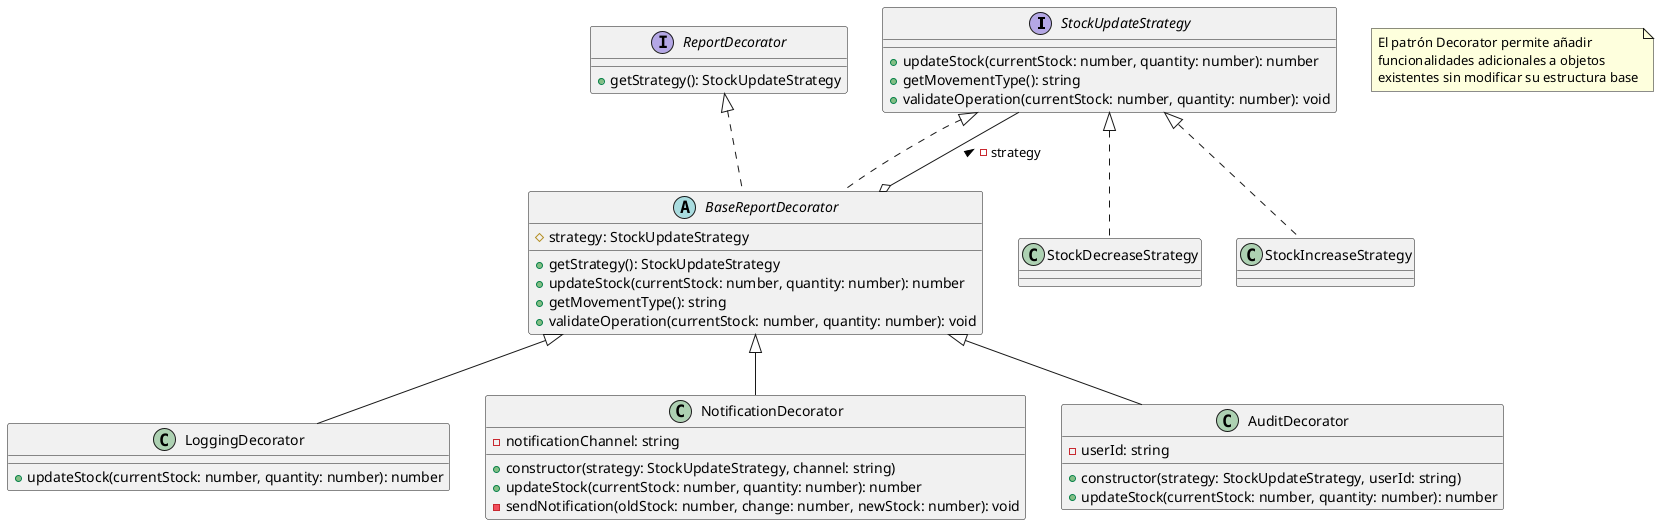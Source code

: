 @startuml Decorator Pattern

interface StockUpdateStrategy {
  +updateStock(currentStock: number, quantity: number): number
  +getMovementType(): string
  +validateOperation(currentStock: number, quantity: number): void
}

interface ReportDecorator {
  +getStrategy(): StockUpdateStrategy
}

abstract class BaseReportDecorator {
  #strategy: StockUpdateStrategy
  +getStrategy(): StockUpdateStrategy
  +updateStock(currentStock: number, quantity: number): number
  +getMovementType(): string
  +validateOperation(currentStock: number, quantity: number): void
}

class LoggingDecorator {
  +updateStock(currentStock: number, quantity: number): number
}

class NotificationDecorator {
  -notificationChannel: string
  +constructor(strategy: StockUpdateStrategy, channel: string)
  +updateStock(currentStock: number, quantity: number): number
  -sendNotification(oldStock: number, change: number, newStock: number): void
}

class AuditDecorator {
  -userId: string
  +constructor(strategy: StockUpdateStrategy, userId: string)
  +updateStock(currentStock: number, quantity: number): number
}

class StockIncreaseStrategy {
}

class StockDecreaseStrategy {
}

StockUpdateStrategy <|.. StockIncreaseStrategy
StockUpdateStrategy <|.. StockDecreaseStrategy
StockUpdateStrategy <|.. BaseReportDecorator
ReportDecorator <|.. BaseReportDecorator
BaseReportDecorator <|-- LoggingDecorator
BaseReportDecorator <|-- NotificationDecorator
BaseReportDecorator <|-- AuditDecorator
BaseReportDecorator o-- StockUpdateStrategy : -strategy >

note "El patrón Decorator permite añadir\nfuncionalidades adicionales a objetos\nexistentes sin modificar su estructura base" as N1

@enduml